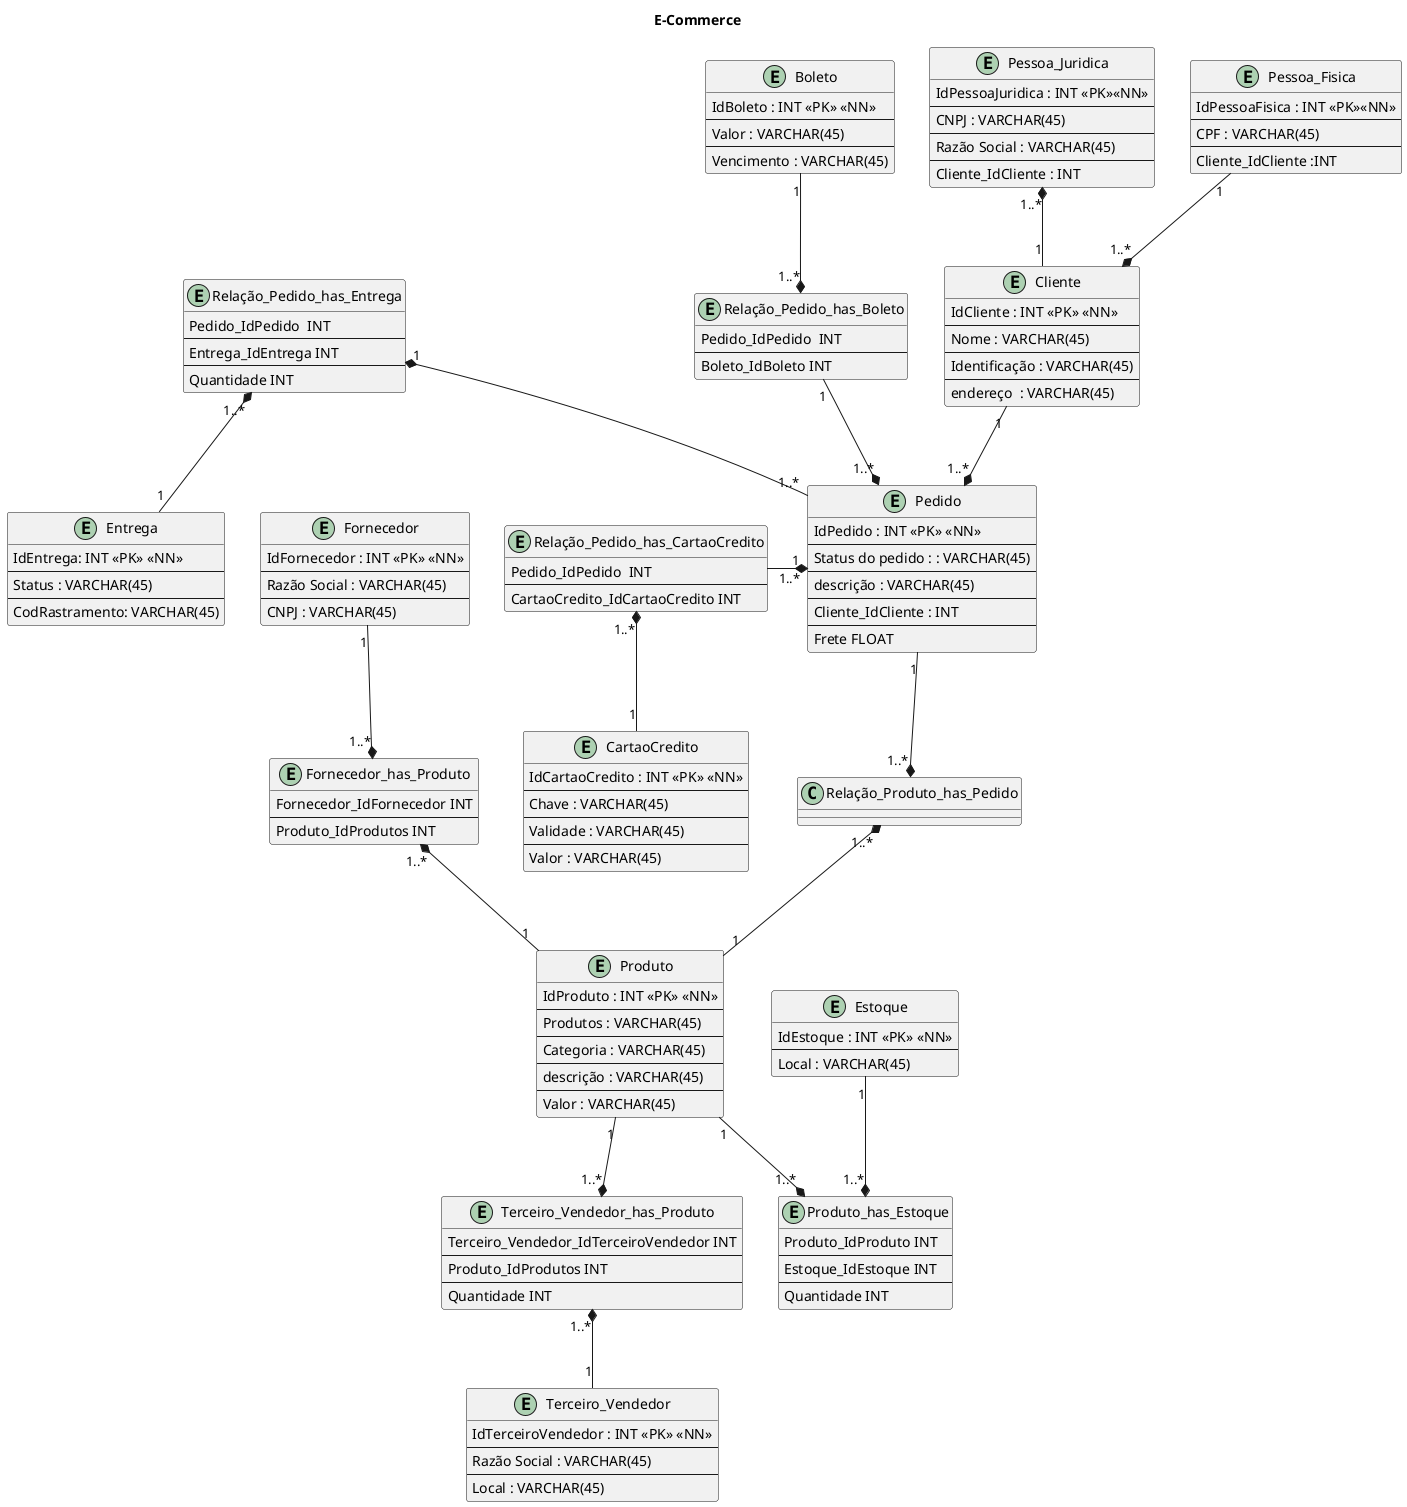 @startuml

title E-Commerce

/' Tabela Pessoa Fisica'/
entity Pessoa_Fisica {
IdPessoaFisica : INT <<PK>><<NN>>
--
CPF : VARCHAR(45)
--
Cliente_IdCliente :INT
}
/' Tabela Pessoa Fisica'/
entity Pessoa_Juridica {
IdPessoaJuridica : INT <<PK>><<NN>>
--
CNPJ : VARCHAR(45)
--
Razão Social : VARCHAR(45)
--
Cliente_IdCliente : INT
}

/' Tabela Cliente '/
entity Cliente {
IdCliente : INT <<PK>> <<NN>>
--
Nome : VARCHAR(45)
--
Identificação : VARCHAR(45)
--
endereço  : VARCHAR(45)
}

/' Tabela Pedido'/
entity Pedido {
IdPedido : INT <<PK>> <<NN>>
--
Status do pedido : : VARCHAR(45)
--
descrição : VARCHAR(45)
--
Cliente_IdCliente : INT
--
Frete FLOAT
}

/' Tabela Produtos'/
entity Produto {
IdProduto : INT <<PK>> <<NN>>
--
Produtos : VARCHAR(45)
--
Categoria : VARCHAR(45)
--
descrição : VARCHAR(45)
--
Valor : VARCHAR(45)
}

/' Tabela Fornecedor '/
entity Fornecedor {
IdFornecedor : INT <<PK>> <<NN>>
--
Razão Social : VARCHAR(45)
--
CNPJ : VARCHAR(45)
}

/' Tabela Terceiro Vendedor'/
entity Terceiro_Vendedor {
IdTerceiroVendedor : INT <<PK>> <<NN>>
--
Razão Social : VARCHAR(45)
--
Local : VARCHAR(45)
}

/' Tabela Estoque '/
entity Estoque {
IdEstoque : INT <<PK>> <<NN>>
--
Local : VARCHAR(45)
}
/' Tabela Forma de pagamentos Boleto '/
entity Boleto {
IdBoleto : INT <<PK>> <<NN>>
--
Valor : VARCHAR(45)
--
Vencimento : VARCHAR(45)
}

/' Tabela Forma de pagamentos Cartão de credito '/
entity CartaoCredito {
IdCartaoCredito : INT <<PK>> <<NN>>
--
Chave : VARCHAR(45)
--
Validade : VARCHAR(45)
--
Valor : VARCHAR(45)
}
/' Tabela Entrega '/
entity Entrega {
IdEntrega: INT <<PK>> <<NN>>
--
Status : VARCHAR(45) /' Status poderia ter uma tabela de codigo de entrega '/
--
CodRastramento: VARCHAR(45)
}

/' Tabela de Relacionameto Produto e Cliente'/
entity Relação_Pedido_has_Entrega {
Pedido_IdPedido  INT
--
Entrega_IdEntrega INT
--
Quantidade INT
}
/' Tabela de Relacionameto Pedido e Boleto'/
entity Relação_Pedido_has_Boleto {
Pedido_IdPedido  INT
--
Boleto_IdBoleto INT
}
/' Tabela de Relacionameto Pedido e Cartão de credito'/
entity Relação_Pedido_has_CartaoCredito {
Pedido_IdPedido  INT
--
CartaoCredito_IdCartaoCredito INT
}

/' Tabela de Relacionameto Produto e Fornecedor'/
entity Fornecedor_has_Produto {
Fornecedor_IdFornecedor INT
--
Produto_IdProdutos INT
}

/' Tabela de Relacionameto Produto e Terceiro Vendedor'/
entity Terceiro_Vendedor_has_Produto {
Terceiro_Vendedor_IdTerceiroVendedor INT
--
Produto_IdProdutos INT
--
Quantidade INT
}

/' Tabela de Relacionameto Produto e Estoque'/
entity Produto_has_Estoque {
Produto_IdProduto INT
--
Estoque_IdEstoque INT
--
Quantidade INT
}

/'Relacionamento com Cliente e Pedido '/
Cliente -down-* Pedido : "1" " 1..*" 
/'Relacionamento com o tipo de Pessoa Fisica ou Juricada e Cliente '/
Cliente *-up- Pessoa_Fisica : "1..*" " 1" 
Cliente -up-* Pessoa_Juridica: "1" " 1..*" 

/'Relacionamento com Produto e Pedido '/
Produto -up-* Relação_Produto_has_Pedido : "1" " 1..*"
Pedido -down-* Relação_Produto_has_Pedido : "1" " 1..*"

/'Relacionamento com Produto e Estoque'/
Produto -down-* Produto_has_Estoque : "1" " 1..*"
Estoque -down-* Produto_has_Estoque : "1" " 1..*"

/'Relacionamento com Produto e Fornecedor'/
Produto -up-* Fornecedor_has_Produto : "1" " 1..*"
Fornecedor -down-* Fornecedor_has_Produto : "1" " 1..*"

/'Relacionamento com Produto e Terceiro Vendedor'/
Produto -down-* Terceiro_Vendedor_has_Produto : "1" " 1..*"
Terceiro_Vendedor -up-* Terceiro_Vendedor_has_Produto : "1" " 1..*"

/'Relacionamento com Pedido e Forma de Pagamentos '/
Boleto -down-* Relação_Pedido_has_Boleto : "1" " 1..*" 
Pedido *-up- Relação_Pedido_has_Boleto : "1..*" " 1" 
CartaoCredito -up-* Relação_Pedido_has_CartaoCredito : "1" " 1..*" 
Pedido *-left- Relação_Pedido_has_CartaoCredito : "1" " 1..*" 

/'Relacionamento com Entrega '/
Entrega -up-* Relação_Pedido_has_Entrega : "1" "1..*"
Pedido -up-* Relação_Pedido_has_Entrega : "1..*" "1"


@enduml
